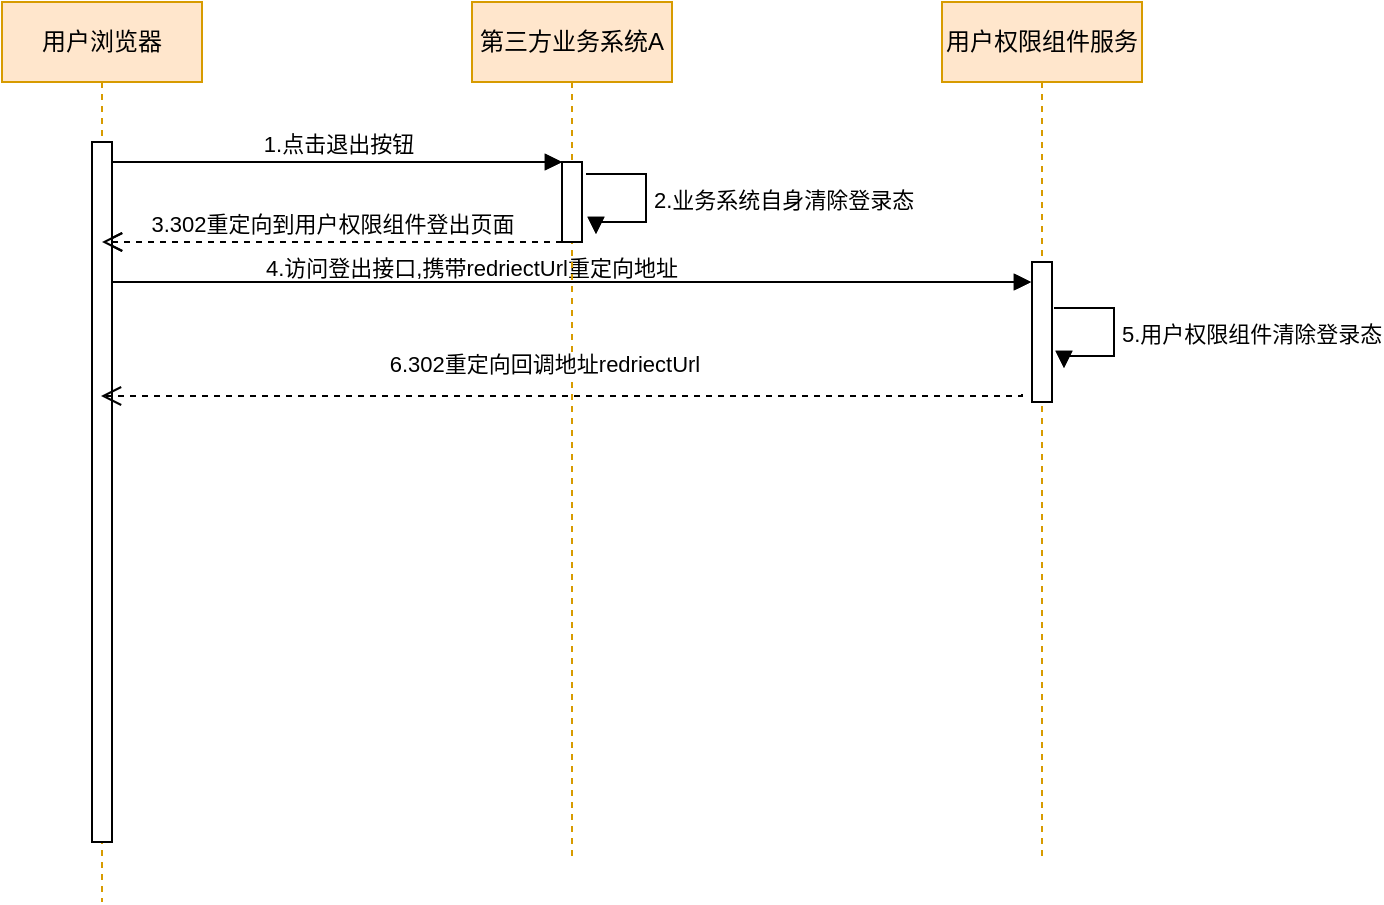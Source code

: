 <mxfile version="24.2.5" type="github">
  <diagram name="Page-1" id="2YBvvXClWsGukQMizWep">
    <mxGraphModel dx="1195" dy="630" grid="0" gridSize="10" guides="1" tooltips="1" connect="1" arrows="1" fold="1" page="1" pageScale="1" pageWidth="850" pageHeight="1100" math="0" shadow="0">
      <root>
        <mxCell id="0" />
        <mxCell id="1" parent="0" />
        <mxCell id="aQzWEBQt-W9fVryUix-r-1" value="" style="html=1;points=[];perimeter=orthogonalPerimeter;outlineConnect=0;targetShapes=umlLifeline;portConstraint=eastwest;newEdgeStyle={&quot;edgeStyle&quot;:&quot;elbowEdgeStyle&quot;,&quot;elbow&quot;:&quot;vertical&quot;,&quot;curved&quot;:0,&quot;rounded&quot;:0};" vertex="1" parent="1">
          <mxGeometry x="85" y="110" width="10" height="350" as="geometry" />
        </mxCell>
        <mxCell id="aQzWEBQt-W9fVryUix-r-2" value="" style="html=1;points=[];perimeter=orthogonalPerimeter;outlineConnect=0;targetShapes=umlLifeline;portConstraint=eastwest;newEdgeStyle={&quot;edgeStyle&quot;:&quot;elbowEdgeStyle&quot;,&quot;elbow&quot;:&quot;vertical&quot;,&quot;curved&quot;:0,&quot;rounded&quot;:0};" vertex="1" parent="1">
          <mxGeometry x="320" y="120" width="10" height="40" as="geometry" />
        </mxCell>
        <mxCell id="aQzWEBQt-W9fVryUix-r-3" value="2.业务系统自身清除登录态" style="html=1;align=left;spacingLeft=2;endArrow=block;rounded=0;edgeStyle=orthogonalEdgeStyle;curved=0;rounded=0;" edge="1" parent="1">
          <mxGeometry x="0.012" relative="1" as="geometry">
            <mxPoint x="332" y="126" as="sourcePoint" />
            <Array as="points">
              <mxPoint x="362" y="126" />
              <mxPoint x="362" y="150" />
              <mxPoint x="337" y="150" />
            </Array>
            <mxPoint x="337" y="156" as="targetPoint" />
            <mxPoint as="offset" />
          </mxGeometry>
        </mxCell>
        <mxCell id="aQzWEBQt-W9fVryUix-r-5" value="1.点击退出按钮" style="html=1;verticalAlign=bottom;endArrow=block;edgeStyle=elbowEdgeStyle;elbow=horizontal;curved=0;rounded=0;" edge="1" parent="1" source="aQzWEBQt-W9fVryUix-r-1" target="aQzWEBQt-W9fVryUix-r-2">
          <mxGeometry x="0.004" relative="1" as="geometry">
            <mxPoint x="195" y="130" as="sourcePoint" />
            <Array as="points">
              <mxPoint x="180" y="120" />
            </Array>
            <mxPoint as="offset" />
          </mxGeometry>
        </mxCell>
        <mxCell id="aQzWEBQt-W9fVryUix-r-6" value="" style="html=1;points=[];perimeter=orthogonalPerimeter;outlineConnect=0;targetShapes=umlLifeline;portConstraint=eastwest;newEdgeStyle={&quot;edgeStyle&quot;:&quot;elbowEdgeStyle&quot;,&quot;elbow&quot;:&quot;vertical&quot;,&quot;curved&quot;:0,&quot;rounded&quot;:0};" vertex="1" parent="1">
          <mxGeometry x="555" y="170" width="10" height="70" as="geometry" />
        </mxCell>
        <mxCell id="aQzWEBQt-W9fVryUix-r-7" value="3.302重定向到用户权限组件登出页面" style="html=1;verticalAlign=bottom;endArrow=open;dashed=1;endSize=8;edgeStyle=elbowEdgeStyle;elbow=vertical;curved=0;rounded=0;" edge="1" parent="1" source="aQzWEBQt-W9fVryUix-r-2">
          <mxGeometry relative="1" as="geometry">
            <mxPoint x="90" y="160" as="targetPoint" />
            <Array as="points" />
            <mxPoint x="231" y="158.167" as="sourcePoint" />
            <mxPoint as="offset" />
          </mxGeometry>
        </mxCell>
        <mxCell id="aQzWEBQt-W9fVryUix-r-8" value="" style="html=1;verticalAlign=bottom;endArrow=block;edgeStyle=elbowEdgeStyle;elbow=horizontal;curved=0;rounded=0;" edge="1" parent="1">
          <mxGeometry x="0.111" y="-60" relative="1" as="geometry">
            <mxPoint x="95" y="180" as="sourcePoint" />
            <Array as="points">
              <mxPoint x="180" y="180" />
            </Array>
            <mxPoint x="554.5" y="180" as="targetPoint" />
            <mxPoint as="offset" />
          </mxGeometry>
        </mxCell>
        <mxCell id="aQzWEBQt-W9fVryUix-r-9" value="&lt;div style=&quot;text-align: center;&quot;&gt;&lt;span style=&quot;font-size: 11px; white-space: nowrap; background-color: rgb(255, 255, 255);&quot;&gt;4.访问登出接口,携带redriectUrl重定向地址&lt;/span&gt;&lt;/div&gt;" style="text;whiteSpace=wrap;html=1;" vertex="1" parent="1">
          <mxGeometry x="170" y="159" width="120" height="21" as="geometry" />
        </mxCell>
        <mxCell id="aQzWEBQt-W9fVryUix-r-10" value="5.用户权限组件清除登录态" style="html=1;align=left;spacingLeft=2;endArrow=block;rounded=0;edgeStyle=orthogonalEdgeStyle;curved=0;rounded=0;" edge="1" parent="1">
          <mxGeometry x="0.012" relative="1" as="geometry">
            <mxPoint x="566" y="193" as="sourcePoint" />
            <Array as="points">
              <mxPoint x="596" y="193" />
              <mxPoint x="596" y="217" />
              <mxPoint x="571" y="217" />
            </Array>
            <mxPoint x="571" y="223" as="targetPoint" />
            <mxPoint as="offset" />
          </mxGeometry>
        </mxCell>
        <mxCell id="aQzWEBQt-W9fVryUix-r-24" value="用户浏览器" style="shape=umlLifeline;perimeter=lifelinePerimeter;whiteSpace=wrap;html=1;container=0;dropTarget=0;collapsible=0;recursiveResize=0;outlineConnect=0;portConstraint=eastwest;newEdgeStyle={&quot;edgeStyle&quot;:&quot;elbowEdgeStyle&quot;,&quot;elbow&quot;:&quot;vertical&quot;,&quot;curved&quot;:0,&quot;rounded&quot;:0};fillColor=#ffe6cc;strokeColor=#d79b00;" vertex="1" parent="1">
          <mxGeometry x="40" y="40" width="100" height="450" as="geometry" />
        </mxCell>
        <mxCell id="aQzWEBQt-W9fVryUix-r-25" value="" style="html=1;points=[];perimeter=orthogonalPerimeter;outlineConnect=0;targetShapes=umlLifeline;portConstraint=eastwest;newEdgeStyle={&quot;edgeStyle&quot;:&quot;elbowEdgeStyle&quot;,&quot;elbow&quot;:&quot;vertical&quot;,&quot;curved&quot;:0,&quot;rounded&quot;:0};" vertex="1" parent="aQzWEBQt-W9fVryUix-r-24">
          <mxGeometry x="45" y="70" width="10" height="350" as="geometry" />
        </mxCell>
        <mxCell id="aQzWEBQt-W9fVryUix-r-26" value="第三方业务系统A" style="shape=umlLifeline;perimeter=lifelinePerimeter;whiteSpace=wrap;html=1;container=0;dropTarget=0;collapsible=0;recursiveResize=0;outlineConnect=0;portConstraint=eastwest;newEdgeStyle={&quot;edgeStyle&quot;:&quot;elbowEdgeStyle&quot;,&quot;elbow&quot;:&quot;vertical&quot;,&quot;curved&quot;:0,&quot;rounded&quot;:0};fillColor=#ffe6cc;strokeColor=#d79b00;" vertex="1" parent="1">
          <mxGeometry x="275" y="40" width="100" height="430" as="geometry" />
        </mxCell>
        <mxCell id="aQzWEBQt-W9fVryUix-r-27" value="" style="html=1;points=[];perimeter=orthogonalPerimeter;outlineConnect=0;targetShapes=umlLifeline;portConstraint=eastwest;newEdgeStyle={&quot;edgeStyle&quot;:&quot;elbowEdgeStyle&quot;,&quot;elbow&quot;:&quot;vertical&quot;,&quot;curved&quot;:0,&quot;rounded&quot;:0};" vertex="1" parent="aQzWEBQt-W9fVryUix-r-26">
          <mxGeometry x="45" y="80" width="10" height="40" as="geometry" />
        </mxCell>
        <mxCell id="aQzWEBQt-W9fVryUix-r-28" value="" style="html=1;align=left;spacingLeft=2;endArrow=block;rounded=0;edgeStyle=orthogonalEdgeStyle;curved=0;rounded=0;" edge="1" parent="aQzWEBQt-W9fVryUix-r-26">
          <mxGeometry relative="1" as="geometry">
            <mxPoint x="57" y="86" as="sourcePoint" />
            <Array as="points">
              <mxPoint x="87" y="86" />
              <mxPoint x="87" y="110" />
              <mxPoint x="62" y="110" />
            </Array>
            <mxPoint x="62" y="116" as="targetPoint" />
          </mxGeometry>
        </mxCell>
        <mxCell id="aQzWEBQt-W9fVryUix-r-30" value="" style="html=1;verticalAlign=bottom;endArrow=block;edgeStyle=elbowEdgeStyle;elbow=horizontal;curved=0;rounded=0;" edge="1" parent="1" source="aQzWEBQt-W9fVryUix-r-25" target="aQzWEBQt-W9fVryUix-r-27">
          <mxGeometry relative="1" as="geometry">
            <mxPoint x="195" y="130" as="sourcePoint" />
            <Array as="points">
              <mxPoint x="180" y="120" />
            </Array>
            <mxPoint as="offset" />
          </mxGeometry>
        </mxCell>
        <mxCell id="aQzWEBQt-W9fVryUix-r-31" value="用户权限组件服务" style="shape=umlLifeline;perimeter=lifelinePerimeter;whiteSpace=wrap;html=1;container=0;dropTarget=0;collapsible=0;recursiveResize=0;outlineConnect=0;portConstraint=eastwest;newEdgeStyle={&quot;edgeStyle&quot;:&quot;elbowEdgeStyle&quot;,&quot;elbow&quot;:&quot;vertical&quot;,&quot;curved&quot;:0,&quot;rounded&quot;:0};fillColor=#ffe6cc;strokeColor=#d79b00;" vertex="1" parent="1">
          <mxGeometry x="510" y="40" width="100" height="430" as="geometry" />
        </mxCell>
        <mxCell id="aQzWEBQt-W9fVryUix-r-32" value="" style="html=1;points=[];perimeter=orthogonalPerimeter;outlineConnect=0;targetShapes=umlLifeline;portConstraint=eastwest;newEdgeStyle={&quot;edgeStyle&quot;:&quot;elbowEdgeStyle&quot;,&quot;elbow&quot;:&quot;vertical&quot;,&quot;curved&quot;:0,&quot;rounded&quot;:0};" vertex="1" parent="aQzWEBQt-W9fVryUix-r-31">
          <mxGeometry x="45" y="130" width="10" height="70" as="geometry" />
        </mxCell>
        <mxCell id="aQzWEBQt-W9fVryUix-r-33" value="" style="html=1;verticalAlign=bottom;endArrow=open;dashed=1;endSize=8;edgeStyle=elbowEdgeStyle;elbow=vertical;curved=0;rounded=0;" edge="1" parent="1" source="aQzWEBQt-W9fVryUix-r-27">
          <mxGeometry relative="1" as="geometry">
            <mxPoint x="90" y="160" as="targetPoint" />
            <Array as="points" />
            <mxPoint x="231" y="158.167" as="sourcePoint" />
            <mxPoint as="offset" />
          </mxGeometry>
        </mxCell>
        <mxCell id="aQzWEBQt-W9fVryUix-r-34" value="" style="html=1;verticalAlign=bottom;endArrow=block;edgeStyle=elbowEdgeStyle;elbow=horizontal;curved=0;rounded=0;" edge="1" parent="1">
          <mxGeometry x="0.111" y="-60" relative="1" as="geometry">
            <mxPoint x="95" y="180" as="sourcePoint" />
            <Array as="points">
              <mxPoint x="180" y="180" />
            </Array>
            <mxPoint x="554.5" y="180" as="targetPoint" />
            <mxPoint as="offset" />
          </mxGeometry>
        </mxCell>
        <mxCell id="aQzWEBQt-W9fVryUix-r-36" value="" style="html=1;align=left;spacingLeft=2;endArrow=block;rounded=0;edgeStyle=orthogonalEdgeStyle;curved=0;rounded=0;" edge="1" parent="1">
          <mxGeometry x="0.012" relative="1" as="geometry">
            <mxPoint x="566" y="193" as="sourcePoint" />
            <Array as="points">
              <mxPoint x="596" y="193" />
              <mxPoint x="596" y="217" />
              <mxPoint x="571" y="217" />
            </Array>
            <mxPoint x="571" y="223" as="targetPoint" />
            <mxPoint as="offset" />
          </mxGeometry>
        </mxCell>
        <mxCell id="aQzWEBQt-W9fVryUix-r-37" value="6.302重定向回调地址redriectUrl" style="html=1;verticalAlign=bottom;endArrow=open;dashed=1;endSize=8;edgeStyle=elbowEdgeStyle;elbow=vertical;curved=0;rounded=0;" edge="1" parent="1">
          <mxGeometry x="-1" y="-21" relative="1" as="geometry">
            <mxPoint x="326" y="245" as="targetPoint" />
            <Array as="points" />
            <mxPoint x="326" y="244.833" as="sourcePoint" />
            <mxPoint x="-15" y="-15" as="offset" />
          </mxGeometry>
        </mxCell>
        <mxCell id="aQzWEBQt-W9fVryUix-r-38" value="" style="html=1;verticalAlign=bottom;endArrow=open;dashed=1;endSize=8;edgeStyle=elbowEdgeStyle;elbow=vertical;curved=0;rounded=0;" edge="1" parent="1">
          <mxGeometry x="-0.002" relative="1" as="geometry">
            <mxPoint x="89.5" y="237" as="targetPoint" />
            <Array as="points">
              <mxPoint x="415" y="237" />
            </Array>
            <mxPoint x="550" y="236" as="sourcePoint" />
            <mxPoint as="offset" />
          </mxGeometry>
        </mxCell>
      </root>
    </mxGraphModel>
  </diagram>
</mxfile>
